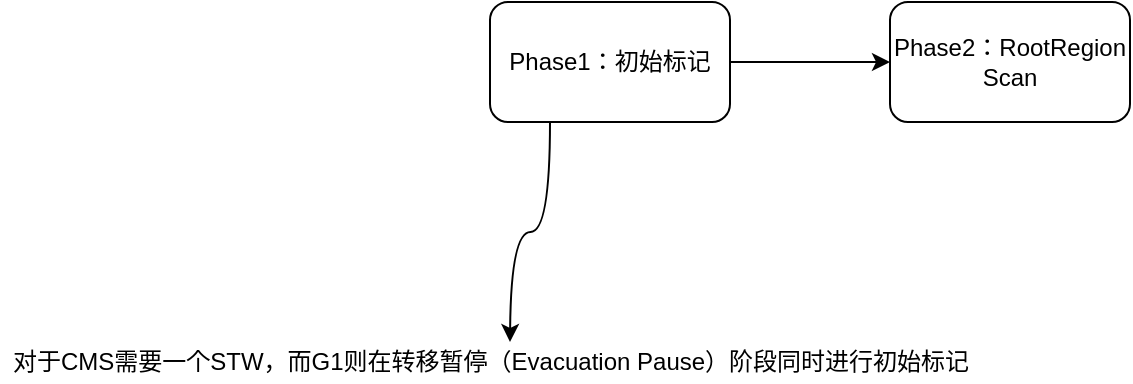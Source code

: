 <mxfile>
    <diagram id="XksGcbK4rm6P6oCGnFT0" name="Page-1">
        <mxGraphModel dx="1801" dy="559" grid="1" gridSize="10" guides="1" tooltips="1" connect="1" arrows="1" fold="1" page="1" pageScale="1" pageWidth="827" pageHeight="1169" math="0" shadow="0">
            <root>
                <mxCell id="0"/>
                <mxCell id="1" parent="0"/>
                <mxCell id="3" style="edgeStyle=orthogonalEdgeStyle;rounded=0;orthogonalLoop=1;jettySize=auto;html=1;exitX=0.25;exitY=1;exitDx=0;exitDy=0;curved=1;" edge="1" parent="1" source="2">
                    <mxGeometry relative="1" as="geometry">
                        <mxPoint x="100" y="420" as="targetPoint"/>
                    </mxGeometry>
                </mxCell>
                <mxCell id="6" value="" style="edgeStyle=orthogonalEdgeStyle;curved=1;rounded=0;orthogonalLoop=1;jettySize=auto;html=1;" edge="1" parent="1" source="2" target="5">
                    <mxGeometry relative="1" as="geometry"/>
                </mxCell>
                <mxCell id="2" value="Phase1：初始标记" style="rounded=1;whiteSpace=wrap;html=1;" vertex="1" parent="1">
                    <mxGeometry x="90" y="250" width="120" height="60" as="geometry"/>
                </mxCell>
                <mxCell id="4" value="对于CMS需要一个STW，而G1则在转移暂停（Evacuation Pause）阶段同时进行初始标记&lt;br&gt;" style="text;html=1;align=center;verticalAlign=middle;resizable=0;points=[];autosize=1;" vertex="1" parent="1">
                    <mxGeometry x="-155" y="420" width="490" height="20" as="geometry"/>
                </mxCell>
                <mxCell id="5" value="Phase2：RootRegion Scan" style="whiteSpace=wrap;html=1;rounded=1;" vertex="1" parent="1">
                    <mxGeometry x="290" y="250" width="120" height="60" as="geometry"/>
                </mxCell>
            </root>
        </mxGraphModel>
    </diagram>
</mxfile>